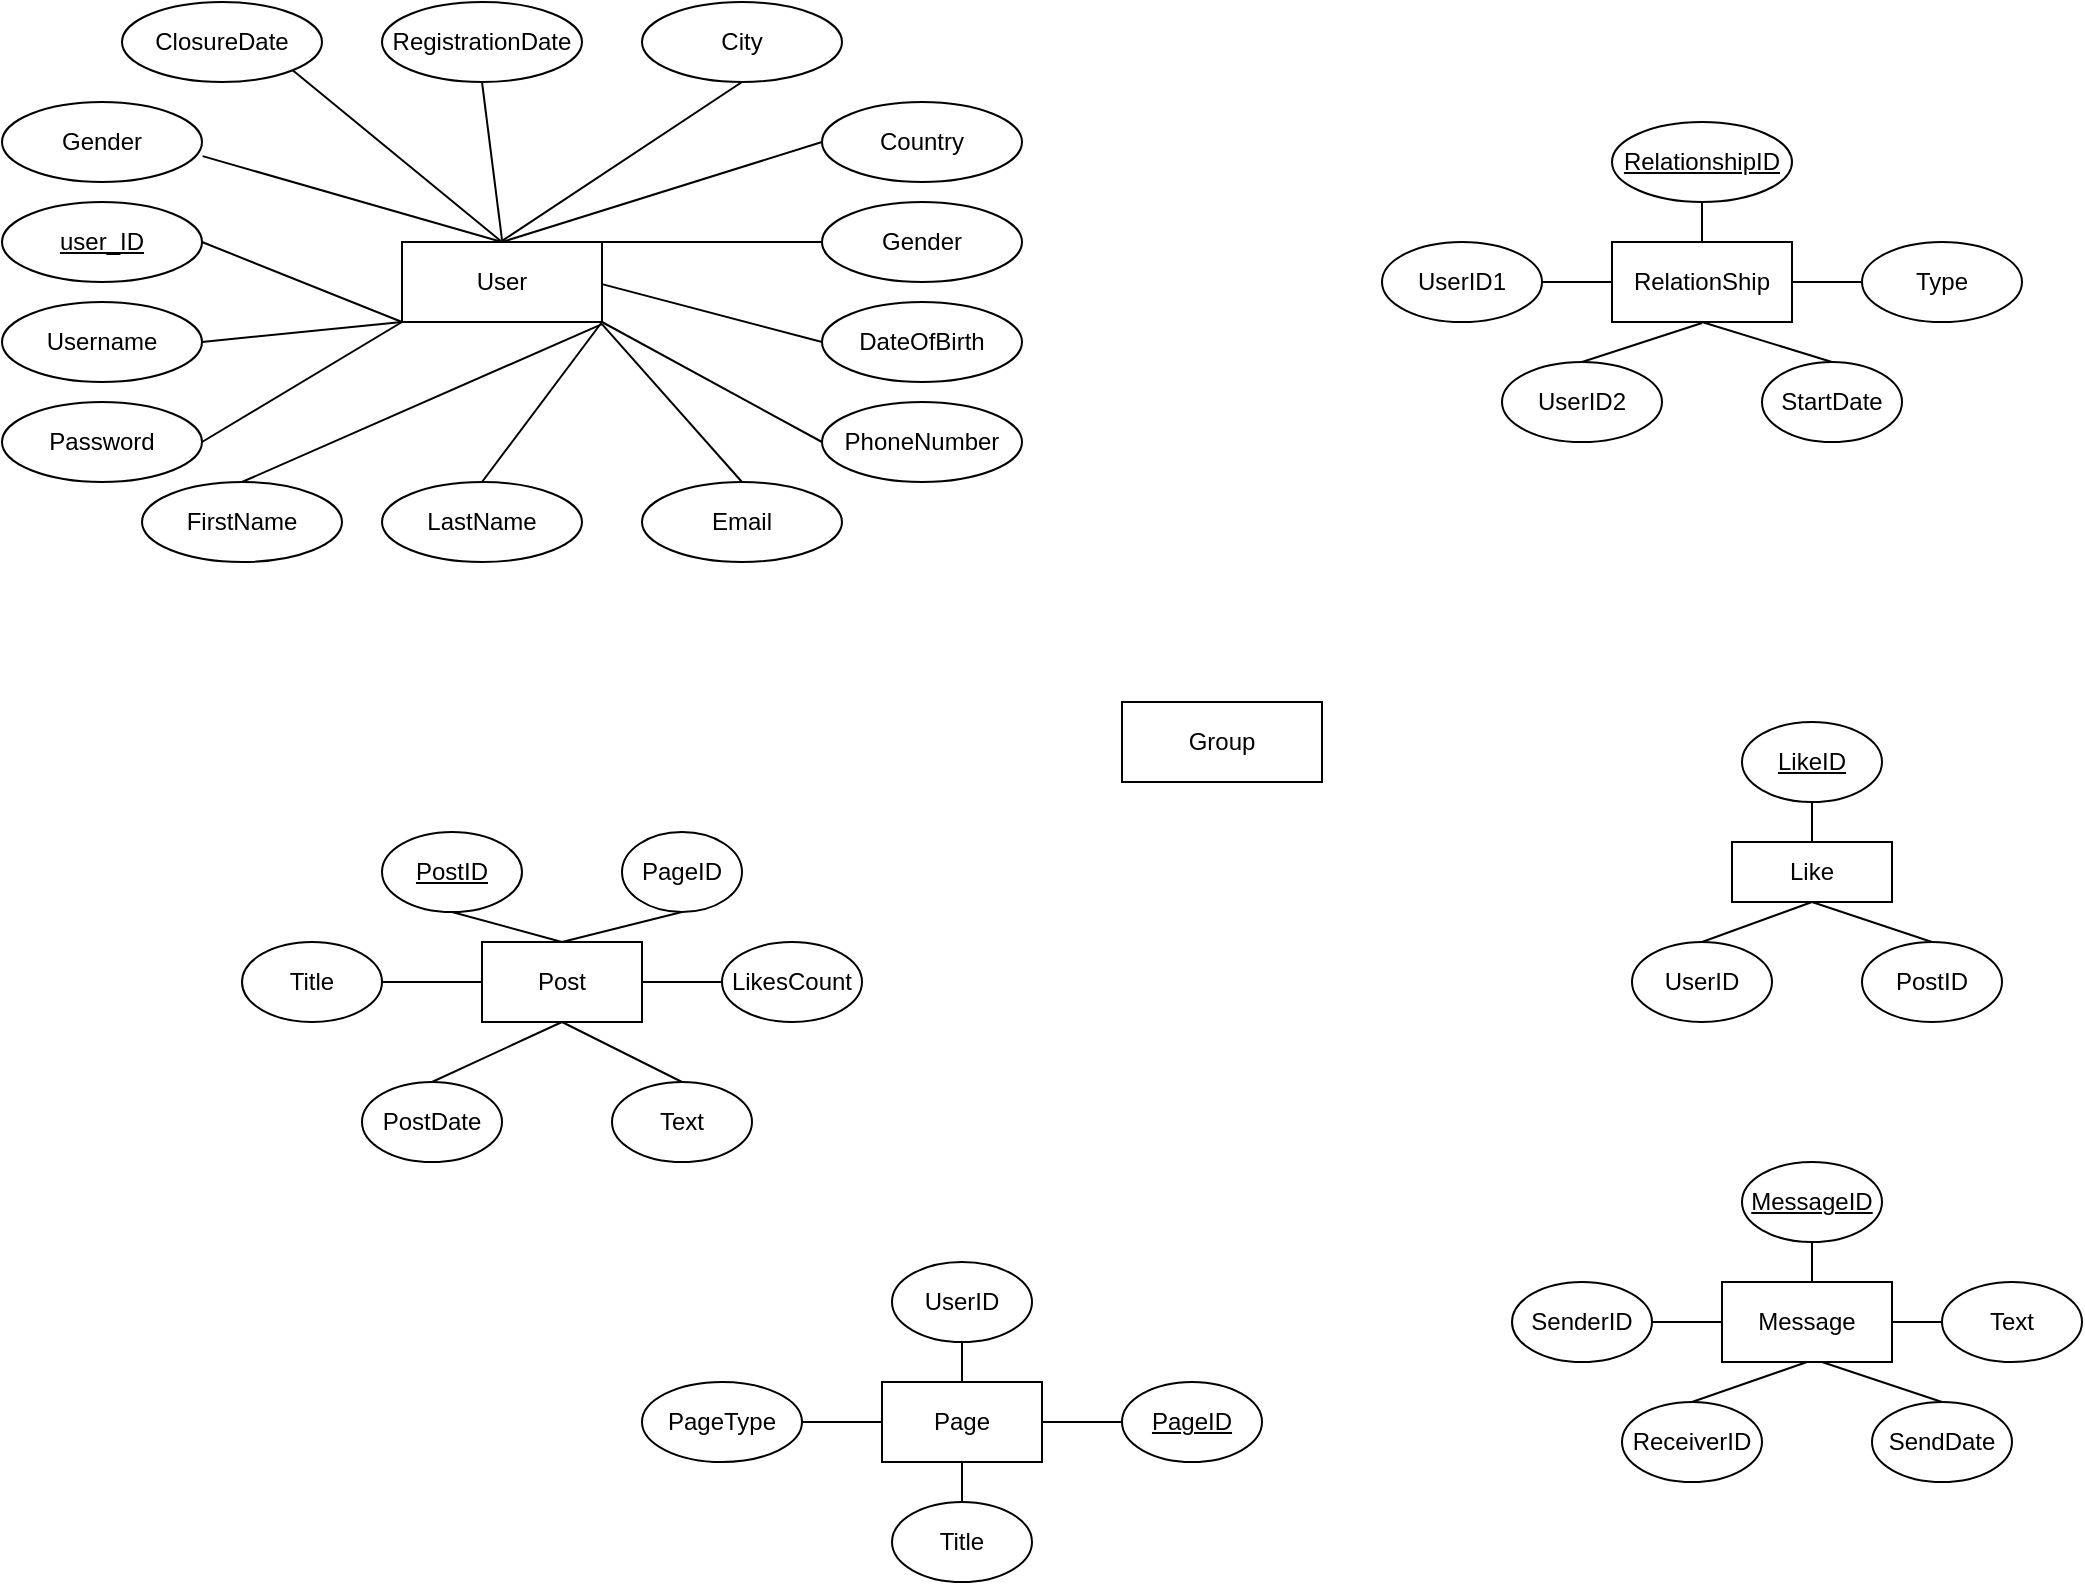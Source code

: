 <mxfile version="22.0.8" type="github">
  <diagram name="Page-1" id="VZpa4SBFYyiwYZndKhM0">
    <mxGraphModel dx="1709" dy="887" grid="1" gridSize="10" guides="1" tooltips="1" connect="1" arrows="1" fold="1" page="1" pageScale="1" pageWidth="1100" pageHeight="850" math="0" shadow="0">
      <root>
        <mxCell id="0" />
        <mxCell id="1" parent="0" />
        <mxCell id="ptsxKLHh6sLPXbgvZoV4-1" value="User" style="whiteSpace=wrap;html=1;align=center;" vertex="1" parent="1">
          <mxGeometry x="230" y="140" width="100" height="40" as="geometry" />
        </mxCell>
        <mxCell id="ptsxKLHh6sLPXbgvZoV4-2" value="user_ID" style="ellipse;whiteSpace=wrap;html=1;align=center;fontStyle=4;" vertex="1" parent="1">
          <mxGeometry x="30" y="120" width="100" height="40" as="geometry" />
        </mxCell>
        <mxCell id="ptsxKLHh6sLPXbgvZoV4-4" value="Email" style="ellipse;whiteSpace=wrap;html=1;align=center;" vertex="1" parent="1">
          <mxGeometry x="350" y="260" width="100" height="40" as="geometry" />
        </mxCell>
        <mxCell id="ptsxKLHh6sLPXbgvZoV4-5" value="Username" style="ellipse;whiteSpace=wrap;html=1;align=center;" vertex="1" parent="1">
          <mxGeometry x="30" y="170" width="100" height="40" as="geometry" />
        </mxCell>
        <mxCell id="ptsxKLHh6sLPXbgvZoV4-6" value="Password" style="ellipse;whiteSpace=wrap;html=1;align=center;" vertex="1" parent="1">
          <mxGeometry x="30" y="220" width="100" height="40" as="geometry" />
        </mxCell>
        <mxCell id="ptsxKLHh6sLPXbgvZoV4-7" value="FirstName" style="ellipse;whiteSpace=wrap;html=1;align=center;" vertex="1" parent="1">
          <mxGeometry x="100" y="260" width="100" height="40" as="geometry" />
        </mxCell>
        <mxCell id="ptsxKLHh6sLPXbgvZoV4-8" value="LastName" style="ellipse;whiteSpace=wrap;html=1;align=center;" vertex="1" parent="1">
          <mxGeometry x="220" y="260" width="100" height="40" as="geometry" />
        </mxCell>
        <mxCell id="ptsxKLHh6sLPXbgvZoV4-9" value="PhoneNumber" style="ellipse;whiteSpace=wrap;html=1;align=center;" vertex="1" parent="1">
          <mxGeometry x="440" y="220" width="100" height="40" as="geometry" />
        </mxCell>
        <mxCell id="ptsxKLHh6sLPXbgvZoV4-10" value="DateOfBirth" style="ellipse;whiteSpace=wrap;html=1;align=center;" vertex="1" parent="1">
          <mxGeometry x="440" y="170" width="100" height="40" as="geometry" />
        </mxCell>
        <mxCell id="ptsxKLHh6sLPXbgvZoV4-11" value="Gender" style="ellipse;whiteSpace=wrap;html=1;align=center;" vertex="1" parent="1">
          <mxGeometry x="440" y="120" width="100" height="40" as="geometry" />
        </mxCell>
        <mxCell id="ptsxKLHh6sLPXbgvZoV4-12" value="Gender" style="ellipse;whiteSpace=wrap;html=1;align=center;" vertex="1" parent="1">
          <mxGeometry x="30" y="70" width="100" height="40" as="geometry" />
        </mxCell>
        <mxCell id="ptsxKLHh6sLPXbgvZoV4-13" value="Country" style="ellipse;whiteSpace=wrap;html=1;align=center;" vertex="1" parent="1">
          <mxGeometry x="440" y="70" width="100" height="40" as="geometry" />
        </mxCell>
        <mxCell id="ptsxKLHh6sLPXbgvZoV4-14" value="City" style="ellipse;whiteSpace=wrap;html=1;align=center;" vertex="1" parent="1">
          <mxGeometry x="350" y="20" width="100" height="40" as="geometry" />
        </mxCell>
        <mxCell id="ptsxKLHh6sLPXbgvZoV4-15" value="RegistrationDate" style="ellipse;whiteSpace=wrap;html=1;align=center;" vertex="1" parent="1">
          <mxGeometry x="220" y="20" width="100" height="40" as="geometry" />
        </mxCell>
        <mxCell id="ptsxKLHh6sLPXbgvZoV4-16" value="ClosureDate" style="ellipse;whiteSpace=wrap;html=1;align=center;" vertex="1" parent="1">
          <mxGeometry x="90" y="20" width="100" height="40" as="geometry" />
        </mxCell>
        <mxCell id="ptsxKLHh6sLPXbgvZoV4-17" value="RelationShip" style="whiteSpace=wrap;html=1;align=center;" vertex="1" parent="1">
          <mxGeometry x="835" y="140" width="90" height="40" as="geometry" />
        </mxCell>
        <mxCell id="ptsxKLHh6sLPXbgvZoV4-18" value="UserID1" style="ellipse;whiteSpace=wrap;html=1;align=center;" vertex="1" parent="1">
          <mxGeometry x="720" y="140" width="80" height="40" as="geometry" />
        </mxCell>
        <mxCell id="ptsxKLHh6sLPXbgvZoV4-19" value="RelationshipID" style="ellipse;whiteSpace=wrap;html=1;align=center;fontStyle=4;" vertex="1" parent="1">
          <mxGeometry x="835" y="80" width="90" height="40" as="geometry" />
        </mxCell>
        <mxCell id="ptsxKLHh6sLPXbgvZoV4-20" value="UserID2" style="ellipse;whiteSpace=wrap;html=1;align=center;" vertex="1" parent="1">
          <mxGeometry x="780" y="200" width="80" height="40" as="geometry" />
        </mxCell>
        <mxCell id="ptsxKLHh6sLPXbgvZoV4-21" value="StartDate" style="ellipse;whiteSpace=wrap;html=1;align=center;" vertex="1" parent="1">
          <mxGeometry x="910" y="200" width="70" height="40" as="geometry" />
        </mxCell>
        <mxCell id="ptsxKLHh6sLPXbgvZoV4-22" value="Type" style="ellipse;whiteSpace=wrap;html=1;align=center;" vertex="1" parent="1">
          <mxGeometry x="960" y="140" width="80" height="40" as="geometry" />
        </mxCell>
        <mxCell id="ptsxKLHh6sLPXbgvZoV4-23" value="Post" style="whiteSpace=wrap;html=1;align=center;" vertex="1" parent="1">
          <mxGeometry x="270" y="490" width="80" height="40" as="geometry" />
        </mxCell>
        <mxCell id="ptsxKLHh6sLPXbgvZoV4-24" value="PostID" style="ellipse;whiteSpace=wrap;html=1;align=center;fontStyle=4;" vertex="1" parent="1">
          <mxGeometry x="220" y="435" width="70" height="40" as="geometry" />
        </mxCell>
        <mxCell id="ptsxKLHh6sLPXbgvZoV4-25" value="PageID" style="ellipse;whiteSpace=wrap;html=1;align=center;" vertex="1" parent="1">
          <mxGeometry x="340" y="435" width="60" height="40" as="geometry" />
        </mxCell>
        <mxCell id="ptsxKLHh6sLPXbgvZoV4-26" value="Title" style="ellipse;whiteSpace=wrap;html=1;align=center;" vertex="1" parent="1">
          <mxGeometry x="150" y="490" width="70" height="40" as="geometry" />
        </mxCell>
        <mxCell id="ptsxKLHh6sLPXbgvZoV4-27" value="PostDate" style="ellipse;whiteSpace=wrap;html=1;align=center;" vertex="1" parent="1">
          <mxGeometry x="210" y="560" width="70" height="40" as="geometry" />
        </mxCell>
        <mxCell id="ptsxKLHh6sLPXbgvZoV4-28" value="Text" style="ellipse;whiteSpace=wrap;html=1;align=center;" vertex="1" parent="1">
          <mxGeometry x="335" y="560" width="70" height="40" as="geometry" />
        </mxCell>
        <mxCell id="ptsxKLHh6sLPXbgvZoV4-29" value="LikesCount" style="ellipse;whiteSpace=wrap;html=1;align=center;" vertex="1" parent="1">
          <mxGeometry x="390" y="490" width="70" height="40" as="geometry" />
        </mxCell>
        <mxCell id="ptsxKLHh6sLPXbgvZoV4-30" value="Group" style="whiteSpace=wrap;html=1;align=center;" vertex="1" parent="1">
          <mxGeometry x="590" y="370" width="100" height="40" as="geometry" />
        </mxCell>
        <mxCell id="ptsxKLHh6sLPXbgvZoV4-31" value="Page" style="whiteSpace=wrap;html=1;align=center;" vertex="1" parent="1">
          <mxGeometry x="470" y="710" width="80" height="40" as="geometry" />
        </mxCell>
        <mxCell id="ptsxKLHh6sLPXbgvZoV4-32" value="UserID" style="ellipse;whiteSpace=wrap;html=1;align=center;" vertex="1" parent="1">
          <mxGeometry x="475" y="650" width="70" height="40" as="geometry" />
        </mxCell>
        <mxCell id="ptsxKLHh6sLPXbgvZoV4-33" value="PageID" style="ellipse;whiteSpace=wrap;html=1;align=center;fontStyle=4;" vertex="1" parent="1">
          <mxGeometry x="590" y="710" width="70" height="40" as="geometry" />
        </mxCell>
        <mxCell id="ptsxKLHh6sLPXbgvZoV4-34" value="Title" style="ellipse;whiteSpace=wrap;html=1;align=center;" vertex="1" parent="1">
          <mxGeometry x="475" y="770" width="70" height="40" as="geometry" />
        </mxCell>
        <mxCell id="ptsxKLHh6sLPXbgvZoV4-35" value="PageType" style="ellipse;whiteSpace=wrap;html=1;align=center;" vertex="1" parent="1">
          <mxGeometry x="350" y="710" width="80" height="40" as="geometry" />
        </mxCell>
        <mxCell id="ptsxKLHh6sLPXbgvZoV4-36" value="Like" style="whiteSpace=wrap;html=1;align=center;" vertex="1" parent="1">
          <mxGeometry x="895" y="440" width="80" height="30" as="geometry" />
        </mxCell>
        <mxCell id="ptsxKLHh6sLPXbgvZoV4-37" value="LikeID" style="ellipse;whiteSpace=wrap;html=1;align=center;fontStyle=4;" vertex="1" parent="1">
          <mxGeometry x="900" y="380" width="70" height="40" as="geometry" />
        </mxCell>
        <mxCell id="ptsxKLHh6sLPXbgvZoV4-38" value="PostID " style="ellipse;whiteSpace=wrap;html=1;align=center;" vertex="1" parent="1">
          <mxGeometry x="960" y="490" width="70" height="40" as="geometry" />
        </mxCell>
        <mxCell id="ptsxKLHh6sLPXbgvZoV4-39" value="UserID" style="ellipse;whiteSpace=wrap;html=1;align=center;" vertex="1" parent="1">
          <mxGeometry x="845" y="490" width="70" height="40" as="geometry" />
        </mxCell>
        <mxCell id="ptsxKLHh6sLPXbgvZoV4-41" value="Message" style="whiteSpace=wrap;html=1;align=center;" vertex="1" parent="1">
          <mxGeometry x="890" y="660" width="85" height="40" as="geometry" />
        </mxCell>
        <mxCell id="ptsxKLHh6sLPXbgvZoV4-42" value="MessageID" style="ellipse;whiteSpace=wrap;html=1;align=center;fontStyle=4;" vertex="1" parent="1">
          <mxGeometry x="900" y="600" width="70" height="40" as="geometry" />
        </mxCell>
        <mxCell id="ptsxKLHh6sLPXbgvZoV4-43" value="SenderID" style="ellipse;whiteSpace=wrap;html=1;align=center;" vertex="1" parent="1">
          <mxGeometry x="785" y="660" width="70" height="40" as="geometry" />
        </mxCell>
        <mxCell id="ptsxKLHh6sLPXbgvZoV4-44" value="SendDate" style="ellipse;whiteSpace=wrap;html=1;align=center;" vertex="1" parent="1">
          <mxGeometry x="965" y="720" width="70" height="40" as="geometry" />
        </mxCell>
        <mxCell id="ptsxKLHh6sLPXbgvZoV4-45" value="Text" style="ellipse;whiteSpace=wrap;html=1;align=center;" vertex="1" parent="1">
          <mxGeometry x="1000" y="660" width="70" height="40" as="geometry" />
        </mxCell>
        <mxCell id="ptsxKLHh6sLPXbgvZoV4-46" value="ReceiverID" style="ellipse;whiteSpace=wrap;html=1;align=center;" vertex="1" parent="1">
          <mxGeometry x="840" y="720" width="70" height="40" as="geometry" />
        </mxCell>
        <mxCell id="ptsxKLHh6sLPXbgvZoV4-48" value="" style="endArrow=none;html=1;rounded=0;entryX=0.5;entryY=1;entryDx=0;entryDy=0;" edge="1" parent="1" target="ptsxKLHh6sLPXbgvZoV4-15">
          <mxGeometry relative="1" as="geometry">
            <mxPoint x="280" y="138.95" as="sourcePoint" />
            <mxPoint x="440" y="138.95" as="targetPoint" />
          </mxGeometry>
        </mxCell>
        <mxCell id="ptsxKLHh6sLPXbgvZoV4-50" value="" style="endArrow=none;html=1;rounded=0;entryX=0.5;entryY=1;entryDx=0;entryDy=0;exitX=0;exitY=0.5;exitDx=0;exitDy=0;" edge="1" parent="1" source="ptsxKLHh6sLPXbgvZoV4-9">
          <mxGeometry relative="1" as="geometry">
            <mxPoint x="340" y="258.95" as="sourcePoint" />
            <mxPoint x="330" y="180" as="targetPoint" />
          </mxGeometry>
        </mxCell>
        <mxCell id="ptsxKLHh6sLPXbgvZoV4-51" value="" style="endArrow=none;html=1;rounded=0;entryX=0.5;entryY=1;entryDx=0;entryDy=0;exitX=0;exitY=0.5;exitDx=0;exitDy=0;" edge="1" parent="1" source="ptsxKLHh6sLPXbgvZoV4-11">
          <mxGeometry relative="1" as="geometry">
            <mxPoint x="290" y="218.95" as="sourcePoint" />
            <mxPoint x="280" y="140" as="targetPoint" />
          </mxGeometry>
        </mxCell>
        <mxCell id="ptsxKLHh6sLPXbgvZoV4-52" value="" style="endArrow=none;html=1;rounded=0;entryX=0.5;entryY=1;entryDx=0;entryDy=0;exitX=0;exitY=0.5;exitDx=0;exitDy=0;" edge="1" parent="1" source="ptsxKLHh6sLPXbgvZoV4-13">
          <mxGeometry relative="1" as="geometry">
            <mxPoint x="290" y="218.95" as="sourcePoint" />
            <mxPoint x="280" y="140" as="targetPoint" />
          </mxGeometry>
        </mxCell>
        <mxCell id="ptsxKLHh6sLPXbgvZoV4-53" value="" style="endArrow=none;html=1;rounded=0;entryX=0.5;entryY=1;entryDx=0;entryDy=0;exitX=0.5;exitY=0;exitDx=0;exitDy=0;" edge="1" parent="1" source="ptsxKLHh6sLPXbgvZoV4-4">
          <mxGeometry relative="1" as="geometry">
            <mxPoint x="340" y="260" as="sourcePoint" />
            <mxPoint x="330" y="181.05" as="targetPoint" />
          </mxGeometry>
        </mxCell>
        <mxCell id="ptsxKLHh6sLPXbgvZoV4-54" value="" style="endArrow=none;html=1;rounded=0;entryX=0.5;entryY=1;entryDx=0;entryDy=0;exitX=0;exitY=0.5;exitDx=0;exitDy=0;" edge="1" parent="1" source="ptsxKLHh6sLPXbgvZoV4-10">
          <mxGeometry relative="1" as="geometry">
            <mxPoint x="340" y="240" as="sourcePoint" />
            <mxPoint x="330" y="161.05" as="targetPoint" />
          </mxGeometry>
        </mxCell>
        <mxCell id="ptsxKLHh6sLPXbgvZoV4-55" value="" style="endArrow=none;html=1;rounded=0;entryX=0.5;entryY=1;entryDx=0;entryDy=0;" edge="1" parent="1" target="ptsxKLHh6sLPXbgvZoV4-14">
          <mxGeometry relative="1" as="geometry">
            <mxPoint x="280" y="139.47" as="sourcePoint" />
            <mxPoint x="310" y="40.52" as="targetPoint" />
          </mxGeometry>
        </mxCell>
        <mxCell id="ptsxKLHh6sLPXbgvZoV4-56" value="" style="endArrow=none;html=1;rounded=0;entryX=0.5;entryY=1;entryDx=0;entryDy=0;exitX=1;exitY=0.5;exitDx=0;exitDy=0;" edge="1" parent="1" source="ptsxKLHh6sLPXbgvZoV4-5">
          <mxGeometry relative="1" as="geometry">
            <mxPoint x="240" y="258.95" as="sourcePoint" />
            <mxPoint x="230" y="180" as="targetPoint" />
          </mxGeometry>
        </mxCell>
        <mxCell id="ptsxKLHh6sLPXbgvZoV4-57" value="" style="endArrow=none;html=1;rounded=0;entryX=0.5;entryY=1;entryDx=0;entryDy=0;exitX=1;exitY=0.5;exitDx=0;exitDy=0;" edge="1" parent="1" source="ptsxKLHh6sLPXbgvZoV4-2">
          <mxGeometry relative="1" as="geometry">
            <mxPoint x="240" y="258.95" as="sourcePoint" />
            <mxPoint x="230" y="180" as="targetPoint" />
          </mxGeometry>
        </mxCell>
        <mxCell id="ptsxKLHh6sLPXbgvZoV4-58" value="" style="endArrow=none;html=1;rounded=0;entryX=0;entryY=1;entryDx=0;entryDy=0;exitX=1;exitY=0.5;exitDx=0;exitDy=0;" edge="1" parent="1" source="ptsxKLHh6sLPXbgvZoV4-6" target="ptsxKLHh6sLPXbgvZoV4-1">
          <mxGeometry relative="1" as="geometry">
            <mxPoint x="240" y="268.95" as="sourcePoint" />
            <mxPoint x="230" y="190" as="targetPoint" />
          </mxGeometry>
        </mxCell>
        <mxCell id="ptsxKLHh6sLPXbgvZoV4-59" value="" style="endArrow=none;html=1;rounded=0;entryX=0.5;entryY=1;entryDx=0;entryDy=0;exitX=0.5;exitY=0;exitDx=0;exitDy=0;" edge="1" parent="1" source="ptsxKLHh6sLPXbgvZoV4-7">
          <mxGeometry relative="1" as="geometry">
            <mxPoint x="340" y="260" as="sourcePoint" />
            <mxPoint x="330" y="181.05" as="targetPoint" />
          </mxGeometry>
        </mxCell>
        <mxCell id="ptsxKLHh6sLPXbgvZoV4-60" value="" style="endArrow=none;html=1;rounded=0;entryX=1;entryY=1;entryDx=0;entryDy=0;exitX=0.5;exitY=0;exitDx=0;exitDy=0;" edge="1" parent="1" source="ptsxKLHh6sLPXbgvZoV4-8" target="ptsxKLHh6sLPXbgvZoV4-1">
          <mxGeometry relative="1" as="geometry">
            <mxPoint x="290" y="260" as="sourcePoint" />
            <mxPoint x="280" y="181.05" as="targetPoint" />
          </mxGeometry>
        </mxCell>
        <mxCell id="ptsxKLHh6sLPXbgvZoV4-61" value="" style="endArrow=none;html=1;rounded=0;entryX=0.5;entryY=1;entryDx=0;entryDy=0;exitX=1;exitY=0.5;exitDx=0;exitDy=0;" edge="1" parent="1" source="ptsxKLHh6sLPXbgvZoV4-18">
          <mxGeometry relative="1" as="geometry">
            <mxPoint x="845" y="238.95" as="sourcePoint" />
            <mxPoint x="835" y="160" as="targetPoint" />
          </mxGeometry>
        </mxCell>
        <mxCell id="ptsxKLHh6sLPXbgvZoV4-62" value="" style="endArrow=none;html=1;rounded=0;entryX=0.5;entryY=1;entryDx=0;entryDy=0;" edge="1" parent="1">
          <mxGeometry relative="1" as="geometry">
            <mxPoint x="880" y="140" as="sourcePoint" />
            <mxPoint x="880" y="120" as="targetPoint" />
          </mxGeometry>
        </mxCell>
        <mxCell id="ptsxKLHh6sLPXbgvZoV4-63" value="" style="endArrow=none;html=1;rounded=0;entryX=0.5;entryY=0;entryDx=0;entryDy=0;exitX=1;exitY=1;exitDx=0;exitDy=0;" edge="1" parent="1" source="ptsxKLHh6sLPXbgvZoV4-16" target="ptsxKLHh6sLPXbgvZoV4-1">
          <mxGeometry relative="1" as="geometry">
            <mxPoint x="240" y="218.95" as="sourcePoint" />
            <mxPoint x="230" y="140" as="targetPoint" />
          </mxGeometry>
        </mxCell>
        <mxCell id="ptsxKLHh6sLPXbgvZoV4-64" value="" style="endArrow=none;html=1;rounded=0;entryX=0.5;entryY=0;entryDx=0;entryDy=0;exitX=1.003;exitY=0.677;exitDx=0;exitDy=0;exitPerimeter=0;" edge="1" parent="1" source="ptsxKLHh6sLPXbgvZoV4-12" target="ptsxKLHh6sLPXbgvZoV4-1">
          <mxGeometry relative="1" as="geometry">
            <mxPoint x="240" y="218.95" as="sourcePoint" />
            <mxPoint x="230" y="140" as="targetPoint" />
          </mxGeometry>
        </mxCell>
        <mxCell id="ptsxKLHh6sLPXbgvZoV4-65" value="" style="endArrow=none;html=1;rounded=0;entryX=0.5;entryY=1;entryDx=0;entryDy=0;" edge="1" parent="1" target="ptsxKLHh6sLPXbgvZoV4-24">
          <mxGeometry relative="1" as="geometry">
            <mxPoint x="310" y="490" as="sourcePoint" />
            <mxPoint x="300" y="411.05" as="targetPoint" />
          </mxGeometry>
        </mxCell>
        <mxCell id="ptsxKLHh6sLPXbgvZoV4-66" value="" style="endArrow=none;html=1;rounded=0;entryX=0.5;entryY=1;entryDx=0;entryDy=0;exitX=0;exitY=0.5;exitDx=0;exitDy=0;" edge="1" parent="1" source="ptsxKLHh6sLPXbgvZoV4-22">
          <mxGeometry relative="1" as="geometry">
            <mxPoint x="935" y="238.95" as="sourcePoint" />
            <mxPoint x="925" y="160" as="targetPoint" />
          </mxGeometry>
        </mxCell>
        <mxCell id="ptsxKLHh6sLPXbgvZoV4-67" value="" style="endArrow=none;html=1;rounded=0;entryX=0.5;entryY=1;entryDx=0;entryDy=0;exitX=0.5;exitY=0;exitDx=0;exitDy=0;" edge="1" parent="1" source="ptsxKLHh6sLPXbgvZoV4-21">
          <mxGeometry relative="1" as="geometry">
            <mxPoint x="890" y="258.95" as="sourcePoint" />
            <mxPoint x="880" y="180" as="targetPoint" />
          </mxGeometry>
        </mxCell>
        <mxCell id="ptsxKLHh6sLPXbgvZoV4-68" value="" style="endArrow=none;html=1;rounded=0;entryX=0.5;entryY=1;entryDx=0;entryDy=0;exitX=0.5;exitY=0;exitDx=0;exitDy=0;" edge="1" parent="1" source="ptsxKLHh6sLPXbgvZoV4-20">
          <mxGeometry relative="1" as="geometry">
            <mxPoint x="890" y="259.47" as="sourcePoint" />
            <mxPoint x="880" y="180.52" as="targetPoint" />
          </mxGeometry>
        </mxCell>
        <mxCell id="ptsxKLHh6sLPXbgvZoV4-69" value="" style="endArrow=none;html=1;rounded=0;entryX=0.5;entryY=1;entryDx=0;entryDy=0;" edge="1" parent="1" target="ptsxKLHh6sLPXbgvZoV4-25">
          <mxGeometry relative="1" as="geometry">
            <mxPoint x="310" y="490" as="sourcePoint" />
            <mxPoint x="300" y="411.05" as="targetPoint" />
          </mxGeometry>
        </mxCell>
        <mxCell id="ptsxKLHh6sLPXbgvZoV4-70" value="" style="endArrow=none;html=1;rounded=0;entryX=0.5;entryY=1;entryDx=0;entryDy=0;exitX=0.5;exitY=0;exitDx=0;exitDy=0;" edge="1" parent="1" source="ptsxKLHh6sLPXbgvZoV4-28">
          <mxGeometry relative="1" as="geometry">
            <mxPoint x="320" y="608.95" as="sourcePoint" />
            <mxPoint x="310" y="530" as="targetPoint" />
          </mxGeometry>
        </mxCell>
        <mxCell id="ptsxKLHh6sLPXbgvZoV4-71" value="" style="endArrow=none;html=1;rounded=0;entryX=0.5;entryY=1;entryDx=0;entryDy=0;exitX=0.5;exitY=0;exitDx=0;exitDy=0;" edge="1" parent="1" source="ptsxKLHh6sLPXbgvZoV4-27">
          <mxGeometry relative="1" as="geometry">
            <mxPoint x="320" y="608.95" as="sourcePoint" />
            <mxPoint x="310" y="530" as="targetPoint" />
          </mxGeometry>
        </mxCell>
        <mxCell id="ptsxKLHh6sLPXbgvZoV4-72" value="" style="endArrow=none;html=1;rounded=0;entryX=0.5;entryY=1;entryDx=0;entryDy=0;exitX=0;exitY=0.5;exitDx=0;exitDy=0;" edge="1" parent="1" source="ptsxKLHh6sLPXbgvZoV4-29">
          <mxGeometry relative="1" as="geometry">
            <mxPoint x="360" y="588.95" as="sourcePoint" />
            <mxPoint x="350" y="510.0" as="targetPoint" />
          </mxGeometry>
        </mxCell>
        <mxCell id="ptsxKLHh6sLPXbgvZoV4-73" value="" style="endArrow=none;html=1;rounded=0;entryX=0.5;entryY=1;entryDx=0;entryDy=0;exitX=1;exitY=0.5;exitDx=0;exitDy=0;" edge="1" parent="1" source="ptsxKLHh6sLPXbgvZoV4-26">
          <mxGeometry relative="1" as="geometry">
            <mxPoint x="280" y="588.95" as="sourcePoint" />
            <mxPoint x="270" y="510.0" as="targetPoint" />
          </mxGeometry>
        </mxCell>
        <mxCell id="ptsxKLHh6sLPXbgvZoV4-75" value="" style="endArrow=none;html=1;rounded=0;entryX=0.5;entryY=1;entryDx=0;entryDy=0;exitX=0.5;exitY=0;exitDx=0;exitDy=0;" edge="1" parent="1" source="ptsxKLHh6sLPXbgvZoV4-36">
          <mxGeometry relative="1" as="geometry">
            <mxPoint x="995" y="450" as="sourcePoint" />
            <mxPoint x="935" y="420" as="targetPoint" />
          </mxGeometry>
        </mxCell>
        <mxCell id="ptsxKLHh6sLPXbgvZoV4-76" value="" style="endArrow=none;html=1;rounded=0;entryX=0.5;entryY=1;entryDx=0;entryDy=0;exitX=0.5;exitY=0;exitDx=0;exitDy=0;" edge="1" parent="1" source="ptsxKLHh6sLPXbgvZoV4-38">
          <mxGeometry relative="1" as="geometry">
            <mxPoint x="995" y="500" as="sourcePoint" />
            <mxPoint x="935" y="470" as="targetPoint" />
          </mxGeometry>
        </mxCell>
        <mxCell id="ptsxKLHh6sLPXbgvZoV4-77" value="" style="endArrow=none;html=1;rounded=0;entryX=0.5;entryY=1;entryDx=0;entryDy=0;exitX=0.5;exitY=0;exitDx=0;exitDy=0;" edge="1" parent="1" source="ptsxKLHh6sLPXbgvZoV4-39">
          <mxGeometry relative="1" as="geometry">
            <mxPoint x="995" y="500" as="sourcePoint" />
            <mxPoint x="935" y="470" as="targetPoint" />
          </mxGeometry>
        </mxCell>
        <mxCell id="ptsxKLHh6sLPXbgvZoV4-78" value="" style="endArrow=none;html=1;rounded=0;entryX=0.5;entryY=1;entryDx=0;entryDy=0;exitX=0;exitY=0.5;exitDx=0;exitDy=0;" edge="1" parent="1" source="ptsxKLHh6sLPXbgvZoV4-45">
          <mxGeometry relative="1" as="geometry">
            <mxPoint x="1035" y="700" as="sourcePoint" />
            <mxPoint x="975" y="680" as="targetPoint" />
          </mxGeometry>
        </mxCell>
        <mxCell id="ptsxKLHh6sLPXbgvZoV4-79" value="" style="endArrow=none;html=1;rounded=0;entryX=1;entryY=0.5;entryDx=0;entryDy=0;exitX=0.5;exitY=0;exitDx=0;exitDy=0;" edge="1" parent="1" target="ptsxKLHh6sLPXbgvZoV4-43">
          <mxGeometry relative="1" as="geometry">
            <mxPoint x="890" y="680" as="sourcePoint" />
            <mxPoint x="830" y="660" as="targetPoint" />
          </mxGeometry>
        </mxCell>
        <mxCell id="ptsxKLHh6sLPXbgvZoV4-80" value="" style="endArrow=none;html=1;rounded=0;entryX=0.5;entryY=1;entryDx=0;entryDy=0;exitX=0;exitY=0.5;exitDx=0;exitDy=0;" edge="1" parent="1" source="ptsxKLHh6sLPXbgvZoV4-33">
          <mxGeometry relative="1" as="geometry">
            <mxPoint x="610" y="750" as="sourcePoint" />
            <mxPoint x="550" y="730" as="targetPoint" />
          </mxGeometry>
        </mxCell>
        <mxCell id="ptsxKLHh6sLPXbgvZoV4-81" value="" style="endArrow=none;html=1;rounded=0;entryX=0.5;entryY=0;entryDx=0;entryDy=0;exitX=0.5;exitY=1;exitDx=0;exitDy=0;" edge="1" parent="1" source="ptsxKLHh6sLPXbgvZoV4-41" target="ptsxKLHh6sLPXbgvZoV4-46">
          <mxGeometry relative="1" as="geometry">
            <mxPoint x="930" y="740" as="sourcePoint" />
            <mxPoint x="870" y="720" as="targetPoint" />
          </mxGeometry>
        </mxCell>
        <mxCell id="ptsxKLHh6sLPXbgvZoV4-82" value="" style="endArrow=none;html=1;rounded=0;entryX=0.5;entryY=1;entryDx=0;entryDy=0;exitX=0.5;exitY=0;exitDx=0;exitDy=0;" edge="1" parent="1" source="ptsxKLHh6sLPXbgvZoV4-44">
          <mxGeometry relative="1" as="geometry">
            <mxPoint x="1000" y="720" as="sourcePoint" />
            <mxPoint x="940" y="700" as="targetPoint" />
          </mxGeometry>
        </mxCell>
        <mxCell id="ptsxKLHh6sLPXbgvZoV4-83" value="" style="endArrow=none;html=1;rounded=0;entryX=0.5;entryY=1;entryDx=0;entryDy=0;exitX=0.5;exitY=1;exitDx=0;exitDy=0;" edge="1" parent="1" source="ptsxKLHh6sLPXbgvZoV4-42">
          <mxGeometry relative="1" as="geometry">
            <mxPoint x="995" y="680" as="sourcePoint" />
            <mxPoint x="935" y="660" as="targetPoint" />
          </mxGeometry>
        </mxCell>
        <mxCell id="ptsxKLHh6sLPXbgvZoV4-84" value="" style="endArrow=none;html=1;rounded=0;entryX=1;entryY=0.5;entryDx=0;entryDy=0;exitX=0;exitY=0.5;exitDx=0;exitDy=0;" edge="1" parent="1" source="ptsxKLHh6sLPXbgvZoV4-31" target="ptsxKLHh6sLPXbgvZoV4-35">
          <mxGeometry relative="1" as="geometry">
            <mxPoint x="460" y="690" as="sourcePoint" />
            <mxPoint x="420" y="690" as="targetPoint" />
          </mxGeometry>
        </mxCell>
        <mxCell id="ptsxKLHh6sLPXbgvZoV4-85" value="" style="endArrow=none;html=1;rounded=0;entryX=0.5;entryY=1;entryDx=0;entryDy=0;exitX=0.5;exitY=0;exitDx=0;exitDy=0;" edge="1" parent="1" source="ptsxKLHh6sLPXbgvZoV4-31" target="ptsxKLHh6sLPXbgvZoV4-32">
          <mxGeometry relative="1" as="geometry">
            <mxPoint x="470" y="679.66" as="sourcePoint" />
            <mxPoint x="430" y="679.66" as="targetPoint" />
          </mxGeometry>
        </mxCell>
        <mxCell id="ptsxKLHh6sLPXbgvZoV4-86" value="" style="endArrow=none;html=1;rounded=0;entryX=0.5;entryY=1;entryDx=0;entryDy=0;exitX=0.5;exitY=0;exitDx=0;exitDy=0;" edge="1" parent="1" source="ptsxKLHh6sLPXbgvZoV4-34" target="ptsxKLHh6sLPXbgvZoV4-31">
          <mxGeometry relative="1" as="geometry">
            <mxPoint x="450" y="780" as="sourcePoint" />
            <mxPoint x="410" y="780" as="targetPoint" />
          </mxGeometry>
        </mxCell>
      </root>
    </mxGraphModel>
  </diagram>
</mxfile>
